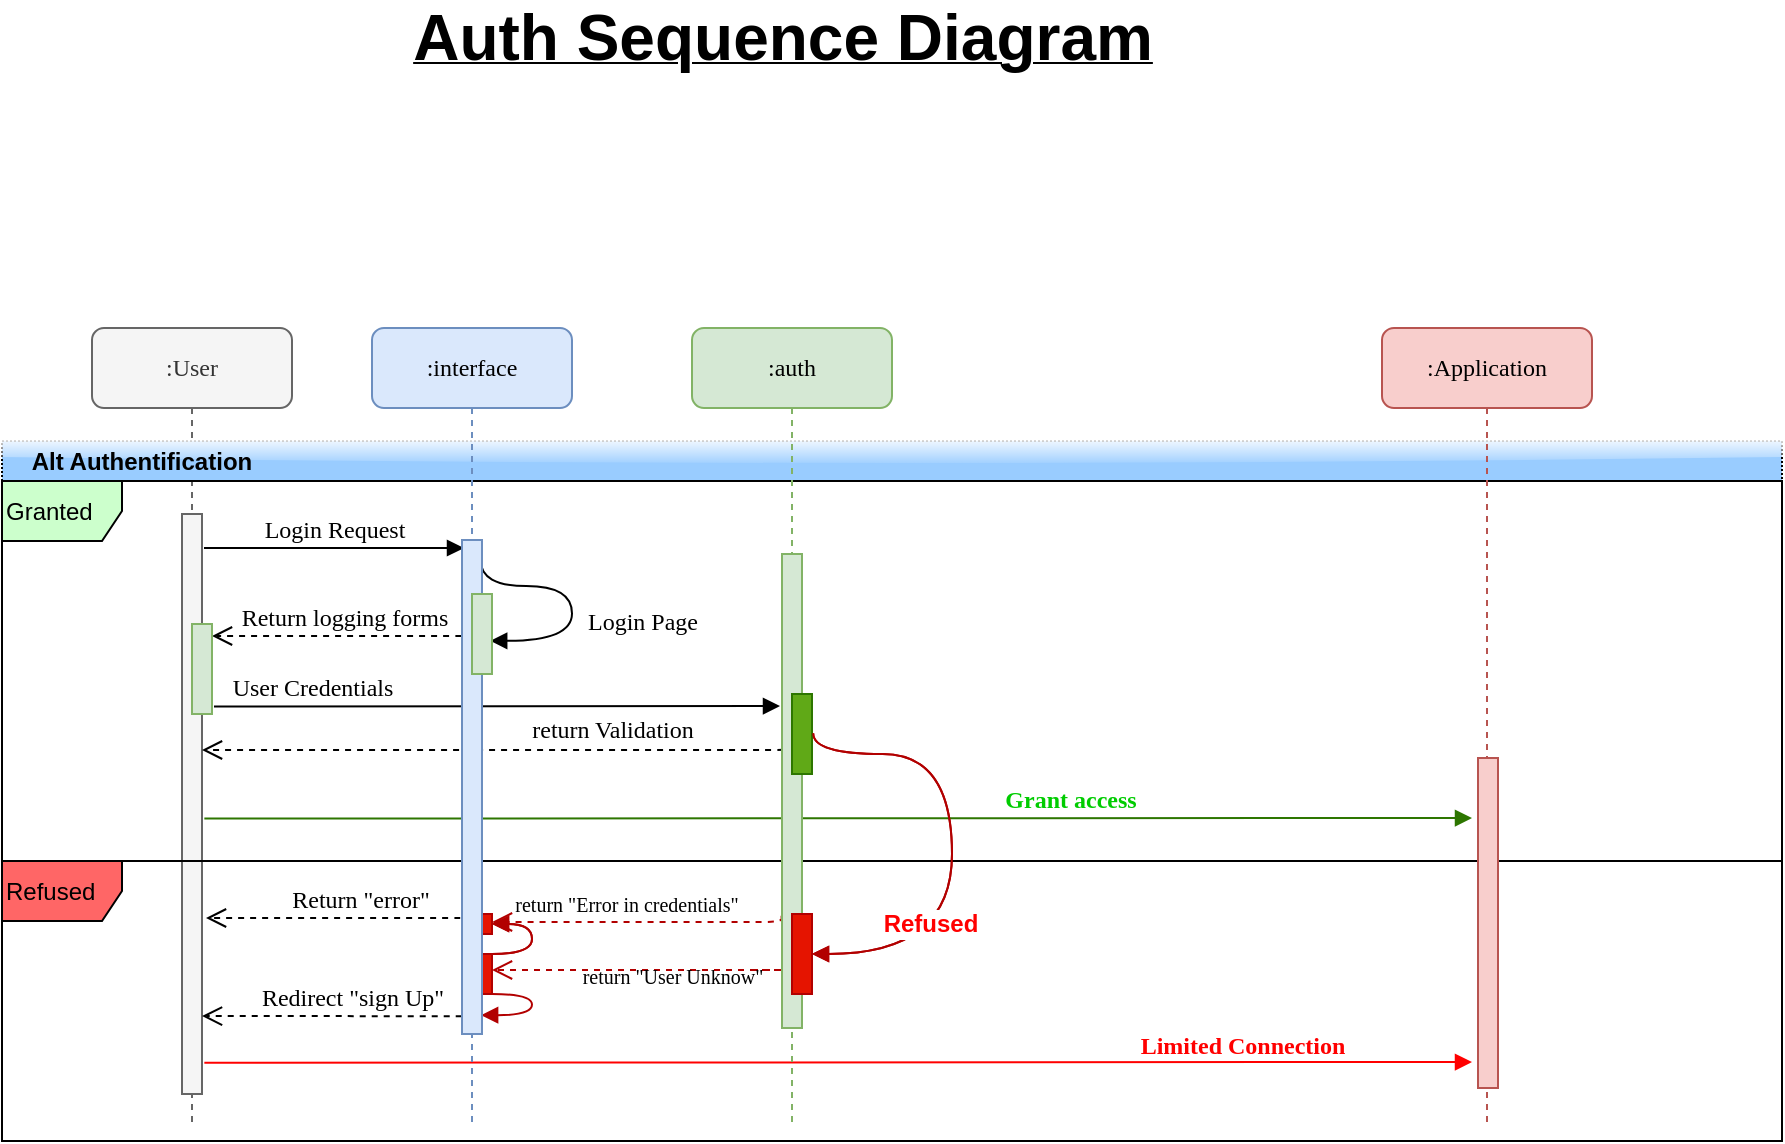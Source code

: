 <mxfile version="12.3.2" type="device" pages="1"><diagram id="vn9CNf2eXuWyp9nLvONw" name="Page-1"><mxGraphModel dx="1102" dy="552" grid="1" gridSize="10" guides="1" tooltips="1" connect="1" arrows="1" fold="1" page="1" pageScale="1" pageWidth="1169" pageHeight="827" math="0" shadow="0"><root><mxCell id="0"/><mxCell id="1" parent="0"/><mxCell id="zLnmc1hqtGrm5HYrf8Bs-53" value=":User" style="shape=umlLifeline;perimeter=lifelinePerimeter;whiteSpace=wrap;html=1;container=1;collapsible=0;recursiveResize=0;outlineConnect=0;rounded=1;shadow=0;comic=0;labelBackgroundColor=none;strokeWidth=1;fontFamily=Verdana;fontSize=12;align=center;fillColor=#f5f5f5;strokeColor=#666666;fontColor=#333333;" vertex="1" parent="1"><mxGeometry x="205" y="220" width="100" height="400" as="geometry"/></mxCell><mxCell id="zLnmc1hqtGrm5HYrf8Bs-1" value="" style="html=1;points=[];perimeter=orthogonalPerimeter;rounded=0;shadow=0;comic=0;labelBackgroundColor=none;strokeWidth=1;fontFamily=Verdana;fontSize=12;align=center;fillColor=#f5f5f5;strokeColor=#666666;fontColor=#333333;" vertex="1" parent="1"><mxGeometry x="250" y="313" width="10" height="290" as="geometry"/></mxCell><mxCell id="zLnmc1hqtGrm5HYrf8Bs-3" value="" style="html=1;points=[];perimeter=orthogonalPerimeter;rounded=0;shadow=0;comic=0;labelBackgroundColor=none;strokeWidth=1;fontFamily=Verdana;fontSize=12;align=center;fillColor=#f8cecc;strokeColor=#b85450;" vertex="1" parent="1"><mxGeometry x="898" y="435" width="10" height="165" as="geometry"/></mxCell><mxCell id="zLnmc1hqtGrm5HYrf8Bs-6" value="" style="html=1;points=[];perimeter=orthogonalPerimeter;rounded=0;shadow=0;comic=0;labelBackgroundColor=none;strokeWidth=1;fontFamily=Verdana;fontSize=12;align=center;fillColor=#d5e8d4;strokeColor=#82b366;" vertex="1" parent="1"><mxGeometry x="550" y="333" width="10" height="237" as="geometry"/></mxCell><mxCell id="zLnmc1hqtGrm5HYrf8Bs-7" value="" style="html=1;points=[];perimeter=orthogonalPerimeter;fillColor=#60a917;strokeColor=#2D7600;fontColor=#ffffff;" vertex="1" parent="1"><mxGeometry x="555" y="403" width="10" height="40" as="geometry"/></mxCell><mxCell id="zLnmc1hqtGrm5HYrf8Bs-8" value="" style="html=1;points=[];perimeter=orthogonalPerimeter;fillColor=#e51400;strokeColor=#B20000;fontColor=#ffffff;" vertex="1" parent="1"><mxGeometry x="555" y="513" width="10" height="40" as="geometry"/></mxCell><mxCell id="zLnmc1hqtGrm5HYrf8Bs-9" value="" style="html=1;verticalAlign=bottom;endArrow=block;labelBackgroundColor=none;fontFamily=Verdana;fontSize=12;elbow=vertical;edgeStyle=orthogonalEdgeStyle;curved=1;fillColor=#e51400;strokeColor=#B20000;exitX=1.06;exitY=0.49;exitDx=0;exitDy=0;exitPerimeter=0;" edge="1" parent="1" source="zLnmc1hqtGrm5HYrf8Bs-7" target="zLnmc1hqtGrm5HYrf8Bs-8"><mxGeometry x="0.43" y="11" relative="1" as="geometry"><mxPoint x="190.7" y="3" as="sourcePoint"/><mxPoint x="185.1" y="23.8" as="targetPoint"/><Array as="points"><mxPoint x="565" y="433"/><mxPoint x="635" y="433"/><mxPoint x="635" y="533"/></Array><mxPoint x="5" y="-2" as="offset"/></mxGeometry></mxCell><mxCell id="zLnmc1hqtGrm5HYrf8Bs-10" value="&lt;font color=&quot;#ff0000&quot;&gt;&lt;b&gt;Refused&lt;/b&gt;&lt;/font&gt;" style="text;html=1;align=center;verticalAlign=middle;resizable=0;points=[];;labelBackgroundColor=#ffffff;" vertex="1" connectable="0" parent="zLnmc1hqtGrm5HYrf8Bs-9"><mxGeometry x="0.321" y="-11" relative="1" as="geometry"><mxPoint as="offset"/></mxGeometry></mxCell><mxCell id="zLnmc1hqtGrm5HYrf8Bs-11" value="&lt;span style=&quot;color: rgba(0 , 0 , 0 , 0) ; font-family: monospace ; font-size: 0px&quot;&gt;%3CmxGraphModel%3E%3Croot%3E%3CmxCell%20id%3D%220%22%2F%3E%3CmxCell%20id%3D%221%22%20parent%3D%220%22%2F%3E%3CmxCell%20id%3D%222%22%20value%3D%22%22%20style%3D%22html%3D1%3BverticalAlign%3Dbottom%3BendArrow%3Dblock%3BlabelBackgroundColor%3Dnone%3BfontFamily%3DVerdana%3BfontSize%3D12%3Belbow%3Dvertical%3BedgeStyle%3DorthogonalEdgeStyle%3Bcurved%3D1%3BentryX%3D0.957%3BentryY%3D0.962%3BentryDx%3D0%3BentryDy%3D0%3BentryPerimeter%3D0%3BfillColor%3D%23e51400%3BstrokeColor%3D%23B20000%3B%22%20edge%3D%221%22%20parent%3D%221%22%3E%3CmxGeometry%20x%3D%220.43%22%20y%3D%2211%22%20relative%3D%221%22%20as%3D%22geometry%22%3E%3CmxPoint%20x%3D%22300.31%22%20y%3D%22730.103%22%20as%3D%22sourcePoint%22%2F%3E%3CmxPoint%20x%3D%22294.793%22%20y%3D%22750.793%22%20as%3D%22targetPoint%22%2F%3E%3CArray%20as%3D%22points%22%3E%3CmxPoint%20x%3D%22300%22%20y%3D%22740%22%2F%3E%3CmxPoint%20x%3D%22330%22%20y%3D%22740%22%2F%3E%3CmxPoint%20x%3D%22330%22%20y%3D%22751%22%2F%3E%3C%2FArray%3E%3CmxPoint%20x%3D%225%22%20y%3D%22-2%22%20as%3D%22offset%22%2F%3E%3C%2FmxGeometry%3E%3C%2FmxCell%3E%3C%2Froot%3E%3C%2FmxGraphModel%3E&lt;/span&gt;" style="html=1;points=[];perimeter=orthogonalPerimeter;fillColor=#e51400;strokeColor=#B20000;fontColor=#ffffff;" vertex="1" parent="1"><mxGeometry x="395" y="533" width="10" height="20" as="geometry"/></mxCell><mxCell id="zLnmc1hqtGrm5HYrf8Bs-12" value="&lt;span style=&quot;color: rgba(0 , 0 , 0 , 0) ; font-family: monospace ; font-size: 0px&quot;&gt;%3CmxGraphModel%3E%3Croot%3E%3CmxCell%20id%3D%220%22%2F%3E%3CmxCell%20id%3D%221%22%20parent%3D%220%22%2F%3E%3CmxCell%20id%3D%222%22%20value%3D%22%22%20style%3D%22html%3D1%3BverticalAlign%3Dbottom%3BendArrow%3Dblock%3BlabelBackgroundColor%3Dnone%3BfontFamily%3DVerdana%3BfontSize%3D12%3Belbow%3Dvertical%3BedgeStyle%3DorthogonalEdgeStyle%3Bcurved%3D1%3BentryX%3D0.957%3BentryY%3D0.962%3BentryDx%3D0%3BentryDy%3D0%3BentryPerimeter%3D0%3BfillColor%3D%23e51400%3BstrokeColor%3D%23B20000%3B%22%20edge%3D%221%22%20parent%3D%221%22%3E%3CmxGeometry%20x%3D%220.43%22%20y%3D%2211%22%20relative%3D%221%22%20as%3D%22geometry%22%3E%3CmxPoint%20x%3D%22300.31%22%20y%3D%22730.103%22%20as%3D%22sourcePoint%22%2F%3E%3CmxPoint%20x%3D%22294.793%22%20y%3D%22750.793%22%20as%3D%22targetPoint%22%2F%3E%3CArray%20as%3D%22points%22%3E%3CmxPoint%20x%3D%22300%22%20y%3D%22740%22%2F%3E%3CmxPoint%20x%3D%22330%22%20y%3D%22740%22%2F%3E%3CmxPoint%20x%3D%22330%22%20y%3D%22751%22%2F%3E%3C%2FArray%3E%3CmxPoint%20x%3D%225%22%20y%3D%22-2%22%20as%3D%22offset%22%2F%3E%3C%2FmxGeometry%3E%3C%2FmxCell%3E%3C%2Froot%3E%3C%2FmxGraphModel%3E&lt;/span&gt;" style="html=1;points=[];perimeter=orthogonalPerimeter;fillColor=#e51400;strokeColor=#B20000;fontColor=#ffffff;" vertex="1" parent="1"><mxGeometry x="395" y="513" width="10" height="10" as="geometry"/></mxCell><mxCell id="zLnmc1hqtGrm5HYrf8Bs-13" value="" style="html=1;points=[];perimeter=orthogonalPerimeter;rounded=0;shadow=0;comic=0;labelBackgroundColor=none;strokeWidth=1;fontFamily=Verdana;fontSize=12;align=center;fillColor=#dae8fc;strokeColor=#6c8ebf;" vertex="1" parent="1"><mxGeometry x="390" y="326" width="10" height="247" as="geometry"/></mxCell><mxCell id="zLnmc1hqtGrm5HYrf8Bs-14" value="" style="html=1;points=[];perimeter=orthogonalPerimeter;fillColor=#d5e8d4;strokeColor=#82b366;" vertex="1" parent="1"><mxGeometry x="395" y="353" width="10" height="40" as="geometry"/></mxCell><mxCell id="zLnmc1hqtGrm5HYrf8Bs-15" value="Login Page" style="html=1;verticalAlign=bottom;endArrow=block;labelBackgroundColor=none;fontFamily=Verdana;fontSize=12;elbow=vertical;edgeStyle=orthogonalEdgeStyle;curved=1;entryX=0.91;entryY=0.585;entryPerimeter=0;exitX=0.933;exitY=0.041;exitDx=0;exitDy=0;exitPerimeter=0;entryDx=0;entryDy=0;" edge="1" parent="1" source="zLnmc1hqtGrm5HYrf8Bs-13" target="zLnmc1hqtGrm5HYrf8Bs-14"><mxGeometry x="0.354" y="-35" relative="1" as="geometry"><mxPoint x="164" y="-92" as="sourcePoint"/><mxPoint x="169" y="-42" as="targetPoint"/><Array as="points"><mxPoint x="399" y="349"/><mxPoint x="445" y="349"/><mxPoint x="445" y="376"/></Array><mxPoint x="35" y="35" as="offset"/></mxGeometry></mxCell><mxCell id="zLnmc1hqtGrm5HYrf8Bs-16" value="" style="html=1;verticalAlign=bottom;endArrow=block;labelBackgroundColor=none;fontFamily=Verdana;fontSize=12;elbow=vertical;edgeStyle=orthogonalEdgeStyle;curved=1;fillColor=#e51400;strokeColor=#B20000;" edge="1" parent="1" source="zLnmc1hqtGrm5HYrf8Bs-11" target="zLnmc1hqtGrm5HYrf8Bs-12"><mxGeometry x="0.43" y="11" relative="1" as="geometry"><mxPoint x="170" y="123" as="sourcePoint"/><mxPoint x="169.6" y="153.8" as="targetPoint"/><Array as="points"><mxPoint x="425" y="533"/><mxPoint x="425" y="518"/></Array><mxPoint x="5" y="-2" as="offset"/></mxGeometry></mxCell><mxCell id="zLnmc1hqtGrm5HYrf8Bs-17" value="Login Request" style="html=1;verticalAlign=bottom;endArrow=block;labelBackgroundColor=none;fontFamily=Verdana;fontSize=12;edgeStyle=elbowEdgeStyle;elbow=vertical;" edge="1" parent="1"><mxGeometry relative="1" as="geometry"><mxPoint x="261" y="330" as="sourcePoint"/><mxPoint x="391" y="330" as="targetPoint"/><Array as="points"><mxPoint x="375" y="330"/><mxPoint x="325" y="330"/></Array></mxGeometry></mxCell><mxCell id="zLnmc1hqtGrm5HYrf8Bs-18" value="Return logging forms" style="html=1;verticalAlign=bottom;endArrow=open;dashed=1;endSize=8;labelBackgroundColor=none;fontFamily=Verdana;fontSize=12;edgeStyle=elbowEdgeStyle;elbow=vertical;entryX=1;entryY=0.125;entryDx=0;entryDy=0;entryPerimeter=0;" edge="1" parent="1" target="zLnmc1hqtGrm5HYrf8Bs-19"><mxGeometry relative="1" as="geometry"><mxPoint x="295" y="373" as="targetPoint"/><Array as="points"><mxPoint x="335" y="374"/><mxPoint x="507" y="367.5"/><mxPoint x="537" y="297.5"/><mxPoint x="527" y="313.5"/></Array><mxPoint x="395" y="373" as="sourcePoint"/></mxGeometry></mxCell><mxCell id="zLnmc1hqtGrm5HYrf8Bs-19" value="" style="html=1;points=[];perimeter=orthogonalPerimeter;fillColor=#d5e8d4;strokeColor=#82b366;" vertex="1" parent="1"><mxGeometry x="255" y="368" width="10" height="45" as="geometry"/></mxCell><mxCell id="zLnmc1hqtGrm5HYrf8Bs-20" value="User Credentials" style="html=1;verticalAlign=bottom;endArrow=block;labelBackgroundColor=none;fontFamily=Verdana;fontSize=12;edgeStyle=elbowEdgeStyle;elbow=vertical;exitX=1.1;exitY=0.916;exitDx=0;exitDy=0;exitPerimeter=0;" edge="1" parent="1" source="zLnmc1hqtGrm5HYrf8Bs-19"><mxGeometry x="-0.652" relative="1" as="geometry"><mxPoint x="265" y="403" as="sourcePoint"/><mxPoint x="549" y="409" as="targetPoint"/><Array as="points"><mxPoint x="405" y="409"/><mxPoint x="379" y="403"/><mxPoint x="329" y="403"/></Array><mxPoint as="offset"/></mxGeometry></mxCell><mxCell id="zLnmc1hqtGrm5HYrf8Bs-21" value="return Validation" style="html=1;verticalAlign=bottom;endArrow=open;dashed=1;endSize=8;labelBackgroundColor=none;fontFamily=Verdana;fontSize=12;edgeStyle=elbowEdgeStyle;elbow=vertical;exitX=0.052;exitY=0.656;exitDx=0;exitDy=0;exitPerimeter=0;" edge="1" parent="1" source="zLnmc1hqtGrm5HYrf8Bs-7"><mxGeometry x="-0.381" y="-1" relative="1" as="geometry"><mxPoint x="260" y="431" as="targetPoint"/><Array as="points"><mxPoint x="415" y="431"/><mxPoint x="567" y="447"/><mxPoint x="597" y="377"/><mxPoint x="587" y="393"/></Array><mxPoint x="549" y="430" as="sourcePoint"/><mxPoint as="offset"/></mxGeometry></mxCell><mxCell id="zLnmc1hqtGrm5HYrf8Bs-22" value="&lt;font color=&quot;#00cc00&quot;&gt;&lt;b&gt;Grant access&lt;/b&gt;&lt;/font&gt;" style="html=1;verticalAlign=bottom;endArrow=block;labelBackgroundColor=none;fontFamily=Verdana;fontSize=12;edgeStyle=elbowEdgeStyle;elbow=vertical;exitX=1.117;exitY=0.525;exitDx=0;exitDy=0;exitPerimeter=0;fillColor=#60a917;strokeColor=#2D7600;" edge="1" parent="1" source="zLnmc1hqtGrm5HYrf8Bs-1"><mxGeometry x="0.366" y="1" relative="1" as="geometry"><mxPoint x="263" y="453" as="sourcePoint"/><mxPoint x="895" y="465" as="targetPoint"/><Array as="points"><mxPoint x="565" y="465"/></Array><mxPoint y="1" as="offset"/></mxGeometry></mxCell><mxCell id="zLnmc1hqtGrm5HYrf8Bs-23" value="&lt;font style=&quot;font-size: 10px&quot;&gt;return &quot;Error in credentials&quot;&lt;/font&gt;" style="html=1;verticalAlign=bottom;endArrow=open;dashed=1;endSize=8;labelBackgroundColor=none;fontFamily=Verdana;fontSize=12;edgeStyle=elbowEdgeStyle;elbow=vertical;exitX=-0.019;exitY=0.763;exitDx=0;exitDy=0;exitPerimeter=0;fillColor=#e51400;strokeColor=#B20000;" edge="1" parent="1" source="zLnmc1hqtGrm5HYrf8Bs-6"><mxGeometry x="0.086" relative="1" as="geometry"><mxPoint x="405" y="517" as="targetPoint"/><Array as="points"><mxPoint x="565" y="517"/><mxPoint x="549.5" y="541"/><mxPoint x="579.5" y="471"/><mxPoint x="569.5" y="487"/></Array><mxPoint x="538.024" y="523.238" as="sourcePoint"/><mxPoint as="offset"/></mxGeometry></mxCell><mxCell id="zLnmc1hqtGrm5HYrf8Bs-24" value="&lt;font style=&quot;font-size: 10px&quot;&gt;return &quot;User Unknow&quot;&lt;/font&gt;" style="html=1;verticalAlign=bottom;endArrow=open;dashed=1;endSize=8;labelBackgroundColor=none;fontFamily=Verdana;fontSize=12;edgeStyle=elbowEdgeStyle;elbow=vertical;fillColor=#e51400;strokeColor=#B20000;" edge="1" parent="1"><mxGeometry x="0.053" y="12" relative="1" as="geometry"><mxPoint x="405" y="541" as="targetPoint"/><Array as="points"><mxPoint x="565" y="541"/><mxPoint x="554.5" y="557.5"/><mxPoint x="584.5" y="487.5"/><mxPoint x="574.5" y="503.5"/></Array><mxPoint x="535" y="541" as="sourcePoint"/><mxPoint as="offset"/></mxGeometry></mxCell><mxCell id="zLnmc1hqtGrm5HYrf8Bs-25" value="Return &quot;error&quot;" style="html=1;verticalAlign=bottom;endArrow=open;dashed=1;endSize=8;labelBackgroundColor=none;fontFamily=Verdana;fontSize=12;edgeStyle=elbowEdgeStyle;elbow=vertical;exitX=-0.057;exitY=0.314;exitDx=0;exitDy=0;exitPerimeter=0;" edge="1" parent="1" source="zLnmc1hqtGrm5HYrf8Bs-12"><mxGeometry x="-0.152" relative="1" as="geometry"><mxPoint x="262" y="515" as="targetPoint"/><Array as="points"><mxPoint x="305" y="515"/><mxPoint x="325" y="516"/><mxPoint x="501.5" y="517.5"/><mxPoint x="531.5" y="447.5"/><mxPoint x="521.5" y="463.5"/></Array><mxPoint x="389.5" y="523" as="sourcePoint"/><mxPoint as="offset"/></mxGeometry></mxCell><mxCell id="zLnmc1hqtGrm5HYrf8Bs-26" value="Redirect &quot;sign Up&quot;" style="html=1;verticalAlign=bottom;endArrow=open;dashed=1;endSize=8;labelBackgroundColor=none;fontFamily=Verdana;fontSize=12;edgeStyle=elbowEdgeStyle;elbow=vertical;exitX=-0.014;exitY=0.964;exitDx=0;exitDy=0;exitPerimeter=0;" edge="1" parent="1" source="zLnmc1hqtGrm5HYrf8Bs-13"><mxGeometry x="-0.152" relative="1" as="geometry"><mxPoint x="260" y="564" as="targetPoint"/><Array as="points"><mxPoint x="405" y="564"/><mxPoint x="334.5" y="544"/><mxPoint x="506.5" y="537.5"/><mxPoint x="536.5" y="467.5"/><mxPoint x="526.5" y="483.5"/></Array><mxPoint x="395" y="553" as="sourcePoint"/><mxPoint as="offset"/></mxGeometry></mxCell><mxCell id="zLnmc1hqtGrm5HYrf8Bs-27" value="" style="html=1;verticalAlign=bottom;endArrow=block;labelBackgroundColor=none;fontFamily=Verdana;fontSize=12;elbow=vertical;edgeStyle=orthogonalEdgeStyle;curved=1;entryX=0.957;entryY=0.962;entryDx=0;entryDy=0;entryPerimeter=0;fillColor=#e51400;strokeColor=#B20000;" edge="1" parent="1" target="zLnmc1hqtGrm5HYrf8Bs-13"><mxGeometry x="0.43" y="11" relative="1" as="geometry"><mxPoint x="405" y="553" as="sourcePoint"/><mxPoint x="405" y="563" as="targetPoint"/><Array as="points"><mxPoint x="425" y="553"/><mxPoint x="425" y="564"/></Array><mxPoint x="5" y="-2" as="offset"/></mxGeometry></mxCell><mxCell id="zLnmc1hqtGrm5HYrf8Bs-28" value="&lt;font color=&quot;#ff0000&quot;&gt;&lt;b&gt;Limited Connection&lt;/b&gt;&lt;/font&gt;" style="html=1;verticalAlign=bottom;endArrow=block;labelBackgroundColor=none;fontFamily=Verdana;fontSize=12;edgeStyle=elbowEdgeStyle;elbow=vertical;exitX=1.117;exitY=0.946;exitDx=0;exitDy=0;exitPerimeter=0;fillColor=#e51400;strokeColor=#FF0000;" edge="1" parent="1" source="zLnmc1hqtGrm5HYrf8Bs-1"><mxGeometry x="0.639" y="-1" relative="1" as="geometry"><mxPoint x="305" y="585" as="sourcePoint"/><mxPoint x="895" y="587" as="targetPoint"/><Array as="points"><mxPoint x="625" y="587"/><mxPoint x="825" y="580"/><mxPoint x="885" y="580"/><mxPoint x="655" y="580"/><mxPoint x="705" y="528"/></Array><mxPoint as="offset"/></mxGeometry></mxCell><mxCell id="zLnmc1hqtGrm5HYrf8Bs-29" value="&amp;nbsp; &amp;nbsp; Alt Authentification" style="swimlane;html=1;childLayout=stackLayout;resizeParent=1;resizeParentMax=0;horizontal=1;startSize=20;horizontalStack=0;glass=1;fillColor=#99CCFF;align=left;dashed=1;dashPattern=1 1;" vertex="1" parent="1"><mxGeometry x="160" y="276.5" width="890" height="350" as="geometry"/></mxCell><mxCell id="zLnmc1hqtGrm5HYrf8Bs-30" value="Granted" style="shape=umlFrame;whiteSpace=wrap;html=1;glass=1;strokeColor=#000000;fillColor=#CCFFCC;gradientColor=none;align=left;" vertex="1" parent="zLnmc1hqtGrm5HYrf8Bs-29"><mxGeometry y="20" width="890" height="190" as="geometry"/></mxCell><mxCell id="zLnmc1hqtGrm5HYrf8Bs-31" value="Refused" style="shape=umlFrame;whiteSpace=wrap;html=1;glass=1;strokeColor=#000000;fillColor=#FF6666;gradientColor=none;align=left;" vertex="1" parent="zLnmc1hqtGrm5HYrf8Bs-29"><mxGeometry y="210" width="890" height="140" as="geometry"/></mxCell><mxCell id="zLnmc1hqtGrm5HYrf8Bs-32" value=":interface" style="shape=umlLifeline;perimeter=lifelinePerimeter;whiteSpace=wrap;html=1;container=1;collapsible=0;recursiveResize=0;outlineConnect=0;rounded=1;shadow=0;comic=0;labelBackgroundColor=none;strokeWidth=1;fontFamily=Verdana;fontSize=12;align=center;fillColor=#dae8fc;strokeColor=#6c8ebf;" vertex="1" parent="1"><mxGeometry x="345" y="220" width="100" height="400" as="geometry"/></mxCell><mxCell id="zLnmc1hqtGrm5HYrf8Bs-33" value="&lt;span style=&quot;color: rgba(0 , 0 , 0 , 0) ; font-family: monospace ; font-size: 0px&quot;&gt;%3CmxGraphModel%3E%3Croot%3E%3CmxCell%20id%3D%220%22%2F%3E%3CmxCell%20id%3D%221%22%20parent%3D%220%22%2F%3E%3CmxCell%20id%3D%222%22%20value%3D%22%22%20style%3D%22html%3D1%3BverticalAlign%3Dbottom%3BendArrow%3Dblock%3BlabelBackgroundColor%3Dnone%3BfontFamily%3DVerdana%3BfontSize%3D12%3Belbow%3Dvertical%3BedgeStyle%3DorthogonalEdgeStyle%3Bcurved%3D1%3BentryX%3D0.957%3BentryY%3D0.962%3BentryDx%3D0%3BentryDy%3D0%3BentryPerimeter%3D0%3BfillColor%3D%23e51400%3BstrokeColor%3D%23B20000%3B%22%20edge%3D%221%22%20parent%3D%221%22%3E%3CmxGeometry%20x%3D%220.43%22%20y%3D%2211%22%20relative%3D%221%22%20as%3D%22geometry%22%3E%3CmxPoint%20x%3D%22300.31%22%20y%3D%22730.103%22%20as%3D%22sourcePoint%22%2F%3E%3CmxPoint%20x%3D%22294.793%22%20y%3D%22750.793%22%20as%3D%22targetPoint%22%2F%3E%3CArray%20as%3D%22points%22%3E%3CmxPoint%20x%3D%22300%22%20y%3D%22740%22%2F%3E%3CmxPoint%20x%3D%22330%22%20y%3D%22740%22%2F%3E%3CmxPoint%20x%3D%22330%22%20y%3D%22751%22%2F%3E%3C%2FArray%3E%3CmxPoint%20x%3D%225%22%20y%3D%22-2%22%20as%3D%22offset%22%2F%3E%3C%2FmxGeometry%3E%3C%2FmxCell%3E%3C%2Froot%3E%3C%2FmxGraphModel%3E&lt;/span&gt;" style="html=1;points=[];perimeter=orthogonalPerimeter;fillColor=#e51400;strokeColor=#B20000;fontColor=#ffffff;" vertex="1" parent="zLnmc1hqtGrm5HYrf8Bs-32"><mxGeometry x="50" y="313" width="10" height="20" as="geometry"/></mxCell><mxCell id="zLnmc1hqtGrm5HYrf8Bs-34" value="&lt;span style=&quot;color: rgba(0 , 0 , 0 , 0) ; font-family: monospace ; font-size: 0px&quot;&gt;%3CmxGraphModel%3E%3Croot%3E%3CmxCell%20id%3D%220%22%2F%3E%3CmxCell%20id%3D%221%22%20parent%3D%220%22%2F%3E%3CmxCell%20id%3D%222%22%20value%3D%22%22%20style%3D%22html%3D1%3BverticalAlign%3Dbottom%3BendArrow%3Dblock%3BlabelBackgroundColor%3Dnone%3BfontFamily%3DVerdana%3BfontSize%3D12%3Belbow%3Dvertical%3BedgeStyle%3DorthogonalEdgeStyle%3Bcurved%3D1%3BentryX%3D0.957%3BentryY%3D0.962%3BentryDx%3D0%3BentryDy%3D0%3BentryPerimeter%3D0%3BfillColor%3D%23e51400%3BstrokeColor%3D%23B20000%3B%22%20edge%3D%221%22%20parent%3D%221%22%3E%3CmxGeometry%20x%3D%220.43%22%20y%3D%2211%22%20relative%3D%221%22%20as%3D%22geometry%22%3E%3CmxPoint%20x%3D%22300.31%22%20y%3D%22730.103%22%20as%3D%22sourcePoint%22%2F%3E%3CmxPoint%20x%3D%22294.793%22%20y%3D%22750.793%22%20as%3D%22targetPoint%22%2F%3E%3CArray%20as%3D%22points%22%3E%3CmxPoint%20x%3D%22300%22%20y%3D%22740%22%2F%3E%3CmxPoint%20x%3D%22330%22%20y%3D%22740%22%2F%3E%3CmxPoint%20x%3D%22330%22%20y%3D%22751%22%2F%3E%3C%2FArray%3E%3CmxPoint%20x%3D%225%22%20y%3D%22-2%22%20as%3D%22offset%22%2F%3E%3C%2FmxGeometry%3E%3C%2FmxCell%3E%3C%2Froot%3E%3C%2FmxGraphModel%3E&lt;/span&gt;" style="html=1;points=[];perimeter=orthogonalPerimeter;fillColor=#e51400;strokeColor=#B20000;fontColor=#ffffff;" vertex="1" parent="zLnmc1hqtGrm5HYrf8Bs-32"><mxGeometry x="50" y="293" width="10" height="10" as="geometry"/></mxCell><mxCell id="zLnmc1hqtGrm5HYrf8Bs-35" value="" style="html=1;points=[];perimeter=orthogonalPerimeter;rounded=0;shadow=0;comic=0;labelBackgroundColor=none;strokeWidth=1;fontFamily=Verdana;fontSize=12;align=center;fillColor=#dae8fc;strokeColor=#6c8ebf;" vertex="1" parent="zLnmc1hqtGrm5HYrf8Bs-32"><mxGeometry x="45" y="106" width="10" height="247" as="geometry"/></mxCell><mxCell id="zLnmc1hqtGrm5HYrf8Bs-36" value="" style="html=1;points=[];perimeter=orthogonalPerimeter;fillColor=#d5e8d4;strokeColor=#82b366;" vertex="1" parent="zLnmc1hqtGrm5HYrf8Bs-32"><mxGeometry x="50" y="133" width="10" height="40" as="geometry"/></mxCell><mxCell id="zLnmc1hqtGrm5HYrf8Bs-38" value="" style="html=1;verticalAlign=bottom;endArrow=block;labelBackgroundColor=none;fontFamily=Verdana;fontSize=12;elbow=vertical;edgeStyle=orthogonalEdgeStyle;curved=1;fillColor=#e51400;strokeColor=#B20000;" edge="1" parent="zLnmc1hqtGrm5HYrf8Bs-32" source="zLnmc1hqtGrm5HYrf8Bs-33" target="zLnmc1hqtGrm5HYrf8Bs-34"><mxGeometry x="0.43" y="11" relative="1" as="geometry"><mxPoint x="65" y="323" as="sourcePoint"/><mxPoint x="64.6" y="353.8" as="targetPoint"/><Array as="points"><mxPoint x="80" y="313"/><mxPoint x="80" y="298"/></Array><mxPoint x="5" y="-2" as="offset"/></mxGeometry></mxCell><mxCell id="zLnmc1hqtGrm5HYrf8Bs-39" value=":auth" style="shape=umlLifeline;perimeter=lifelinePerimeter;whiteSpace=wrap;html=1;container=1;collapsible=0;recursiveResize=0;outlineConnect=0;rounded=1;shadow=0;comic=0;labelBackgroundColor=none;strokeWidth=1;fontFamily=Verdana;fontSize=12;align=center;fillColor=#d5e8d4;strokeColor=#82b366;" vertex="1" parent="1"><mxGeometry x="505" y="220" width="100" height="400" as="geometry"/></mxCell><mxCell id="zLnmc1hqtGrm5HYrf8Bs-40" value="" style="html=1;points=[];perimeter=orthogonalPerimeter;rounded=0;shadow=0;comic=0;labelBackgroundColor=none;strokeWidth=1;fontFamily=Verdana;fontSize=12;align=center;fillColor=#d5e8d4;strokeColor=#82b366;" vertex="1" parent="zLnmc1hqtGrm5HYrf8Bs-39"><mxGeometry x="45" y="113" width="10" height="237" as="geometry"/></mxCell><mxCell id="zLnmc1hqtGrm5HYrf8Bs-41" value="" style="html=1;points=[];perimeter=orthogonalPerimeter;fillColor=#60a917;strokeColor=#2D7600;fontColor=#ffffff;" vertex="1" parent="zLnmc1hqtGrm5HYrf8Bs-39"><mxGeometry x="50" y="183" width="10" height="40" as="geometry"/></mxCell><mxCell id="zLnmc1hqtGrm5HYrf8Bs-42" value="" style="html=1;points=[];perimeter=orthogonalPerimeter;fillColor=#e51400;strokeColor=#B20000;fontColor=#ffffff;" vertex="1" parent="zLnmc1hqtGrm5HYrf8Bs-39"><mxGeometry x="50" y="293" width="10" height="40" as="geometry"/></mxCell><mxCell id="zLnmc1hqtGrm5HYrf8Bs-43" value="" style="html=1;verticalAlign=bottom;endArrow=block;labelBackgroundColor=none;fontFamily=Verdana;fontSize=12;elbow=vertical;edgeStyle=orthogonalEdgeStyle;curved=1;fillColor=#e51400;strokeColor=#B20000;exitX=1.06;exitY=0.49;exitDx=0;exitDy=0;exitPerimeter=0;" edge="1" parent="zLnmc1hqtGrm5HYrf8Bs-39" source="zLnmc1hqtGrm5HYrf8Bs-41" target="zLnmc1hqtGrm5HYrf8Bs-42"><mxGeometry x="0.43" y="11" relative="1" as="geometry"><mxPoint x="85.7" y="203" as="sourcePoint"/><mxPoint x="80.1" y="223.8" as="targetPoint"/><Array as="points"><mxPoint x="60" y="213"/><mxPoint x="130" y="213"/><mxPoint x="130" y="313"/></Array><mxPoint x="5" y="-2" as="offset"/></mxGeometry></mxCell><mxCell id="zLnmc1hqtGrm5HYrf8Bs-44" value="&lt;font color=&quot;#ff0000&quot;&gt;&lt;b&gt;Refused&lt;/b&gt;&lt;/font&gt;" style="text;html=1;align=center;verticalAlign=middle;resizable=0;points=[];;labelBackgroundColor=#ffffff;" vertex="1" connectable="0" parent="zLnmc1hqtGrm5HYrf8Bs-43"><mxGeometry x="0.321" y="-11" relative="1" as="geometry"><mxPoint as="offset"/></mxGeometry></mxCell><mxCell id="zLnmc1hqtGrm5HYrf8Bs-45" value=":Application" style="shape=umlLifeline;perimeter=lifelinePerimeter;whiteSpace=wrap;html=1;container=1;collapsible=0;recursiveResize=0;outlineConnect=0;rounded=1;shadow=0;comic=0;labelBackgroundColor=none;strokeWidth=1;fontFamily=Verdana;fontSize=12;align=center;fillColor=#f8cecc;strokeColor=#b85450;" vertex="1" parent="1"><mxGeometry x="850" y="220" width="105" height="400" as="geometry"/></mxCell><mxCell id="zLnmc1hqtGrm5HYrf8Bs-46" value="" style="html=1;points=[];perimeter=orthogonalPerimeter;rounded=0;shadow=0;comic=0;labelBackgroundColor=none;strokeWidth=1;fontFamily=Verdana;fontSize=12;align=center;fillColor=#f8cecc;strokeColor=#b85450;" vertex="1" parent="zLnmc1hqtGrm5HYrf8Bs-45"><mxGeometry x="48" y="215" width="10" height="165" as="geometry"/></mxCell><mxCell id="zLnmc1hqtGrm5HYrf8Bs-61" value="&lt;b&gt;&lt;u&gt;&lt;font style=&quot;font-size: 32px&quot;&gt;Auth Sequence Diagram&lt;/font&gt;&lt;/u&gt;&lt;/b&gt;" style="text;html=1;align=center;verticalAlign=middle;resizable=0;points=[];;autosize=1;" vertex="1" parent="1"><mxGeometry x="355" y="60" width="390" height="30" as="geometry"/></mxCell></root></mxGraphModel></diagram></mxfile>